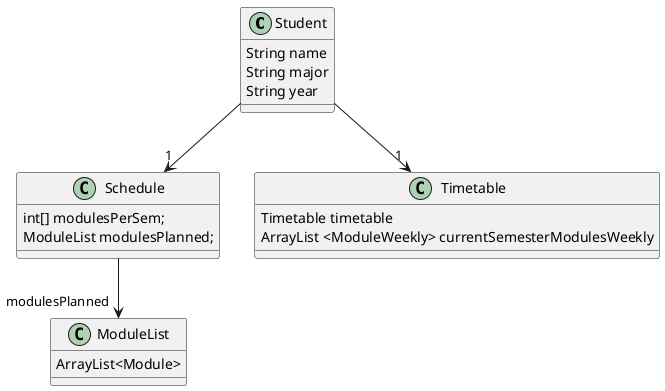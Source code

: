 @startuml
'https://plantuml.com/class-diagram

class Student {
String name
String major
String year
}

Student --> "1" Schedule

class Schedule {
int[] modulesPerSem;
ModuleList modulesPlanned;
}

Schedule --> "modulesPlanned" ModuleList

class ModuleList {
ArrayList<Module>
}

Student --> "1" Timetable

class Timetable {
Timetable timetable
ArrayList <ModuleWeekly> currentSemesterModulesWeekly
}


@enduml